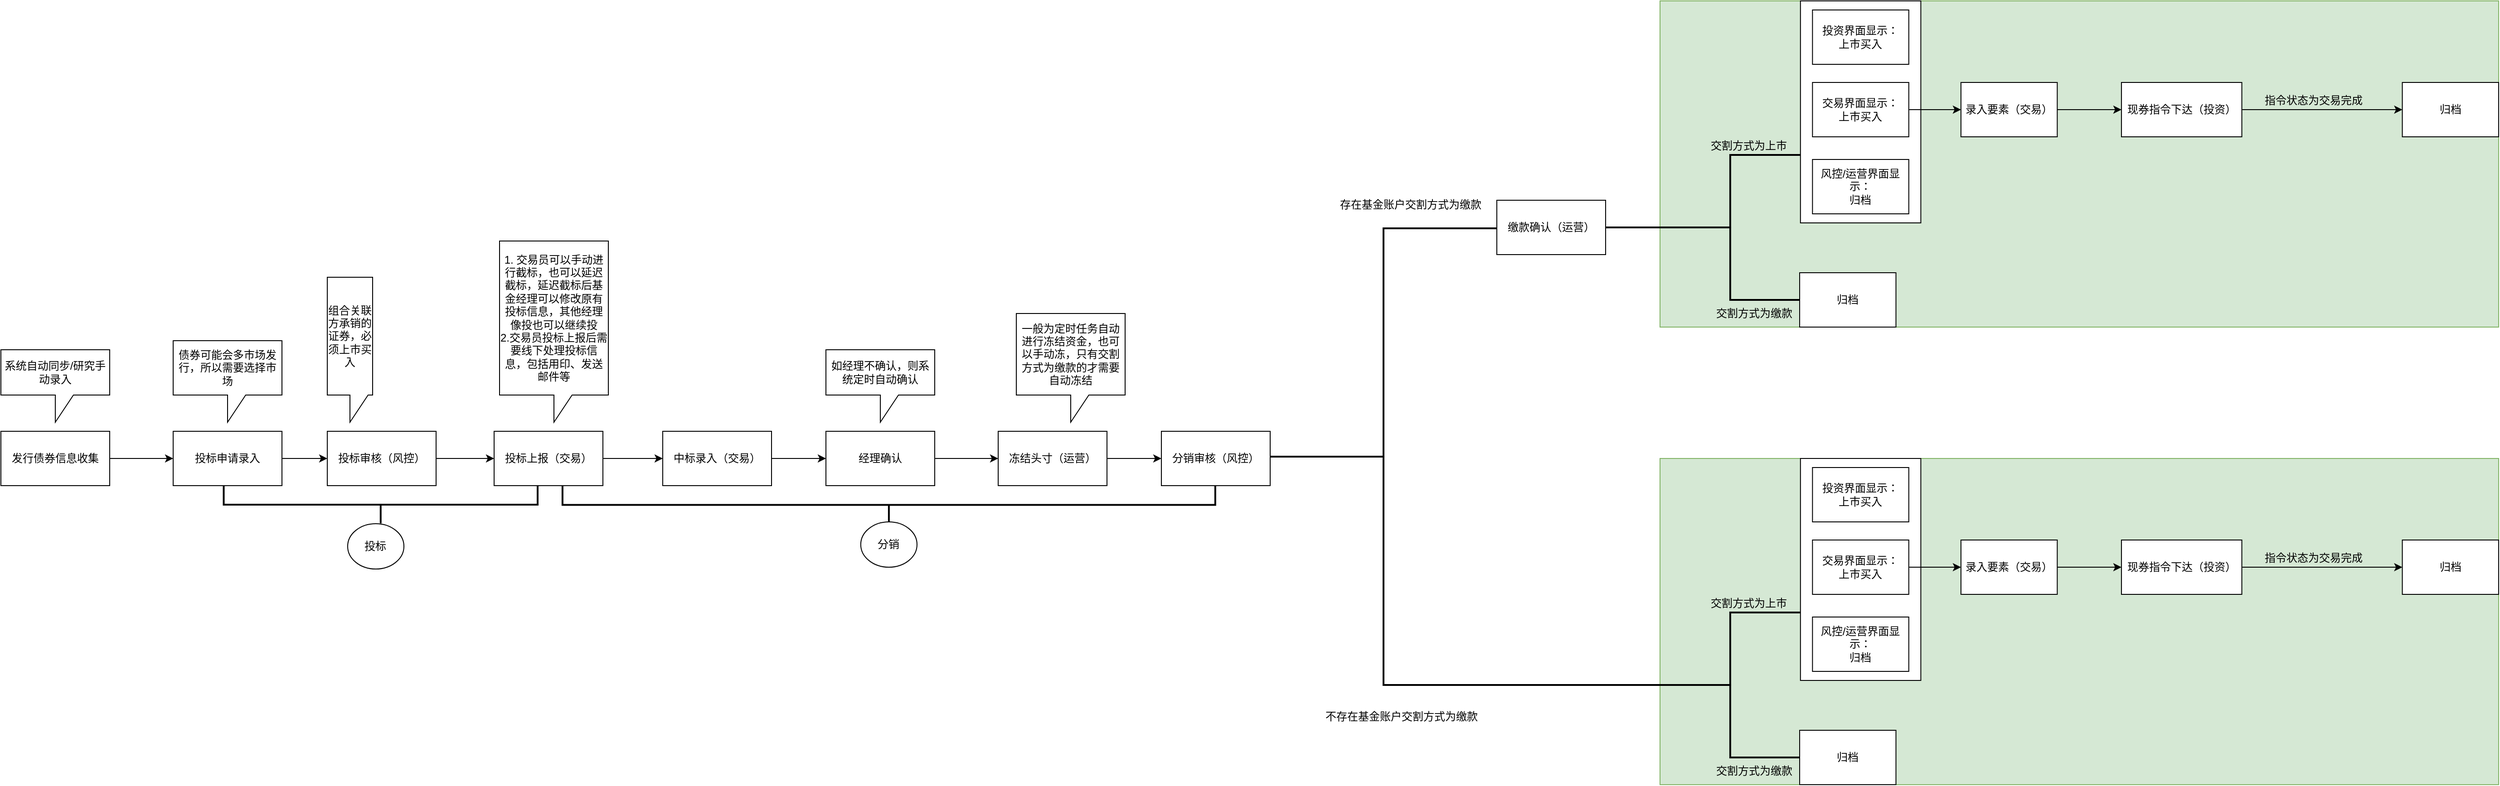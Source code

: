 <mxfile version="21.6.5" type="github">
  <diagram name="Page-1" id="9l_n-vJ5dFMjZLFDEs7Z">
    <mxGraphModel dx="3267" dy="2418" grid="1" gridSize="10" guides="1" tooltips="1" connect="1" arrows="1" fold="1" page="1" pageScale="1" pageWidth="827" pageHeight="1169" math="0" shadow="0">
      <root>
        <mxCell id="0" />
        <mxCell id="1" parent="0" />
        <mxCell id="hEPiWNOAB4XM48eltgoP-20" style="edgeStyle=orthogonalEdgeStyle;rounded=0;orthogonalLoop=1;jettySize=auto;html=1;entryX=0;entryY=0.5;entryDx=0;entryDy=0;" parent="1" source="hEPiWNOAB4XM48eltgoP-1" target="hEPiWNOAB4XM48eltgoP-2" edge="1">
          <mxGeometry relative="1" as="geometry" />
        </mxCell>
        <mxCell id="hEPiWNOAB4XM48eltgoP-1" value="投标申请录入" style="rounded=0;whiteSpace=wrap;html=1;" parent="1" vertex="1">
          <mxGeometry x="60" y="350" width="120" height="60" as="geometry" />
        </mxCell>
        <mxCell id="hEPiWNOAB4XM48eltgoP-21" style="edgeStyle=orthogonalEdgeStyle;rounded=0;orthogonalLoop=1;jettySize=auto;html=1;entryX=0;entryY=0.5;entryDx=0;entryDy=0;" parent="1" source="hEPiWNOAB4XM48eltgoP-2" target="hEPiWNOAB4XM48eltgoP-5" edge="1">
          <mxGeometry relative="1" as="geometry" />
        </mxCell>
        <mxCell id="hEPiWNOAB4XM48eltgoP-2" value="投标审核（风控）" style="rounded=0;whiteSpace=wrap;html=1;" parent="1" vertex="1">
          <mxGeometry x="230" y="350" width="120" height="60" as="geometry" />
        </mxCell>
        <mxCell id="hEPiWNOAB4XM48eltgoP-23" style="edgeStyle=orthogonalEdgeStyle;rounded=0;orthogonalLoop=1;jettySize=auto;html=1;" parent="1" source="hEPiWNOAB4XM48eltgoP-5" target="hEPiWNOAB4XM48eltgoP-6" edge="1">
          <mxGeometry relative="1" as="geometry" />
        </mxCell>
        <mxCell id="hEPiWNOAB4XM48eltgoP-5" value="投标上报（交易）" style="rounded=0;whiteSpace=wrap;html=1;" parent="1" vertex="1">
          <mxGeometry x="414" y="350" width="120" height="60" as="geometry" />
        </mxCell>
        <mxCell id="hEPiWNOAB4XM48eltgoP-24" style="edgeStyle=orthogonalEdgeStyle;rounded=0;orthogonalLoop=1;jettySize=auto;html=1;entryX=0;entryY=0.5;entryDx=0;entryDy=0;" parent="1" source="hEPiWNOAB4XM48eltgoP-6" target="hEPiWNOAB4XM48eltgoP-7" edge="1">
          <mxGeometry relative="1" as="geometry" />
        </mxCell>
        <mxCell id="hEPiWNOAB4XM48eltgoP-6" value="中标录入（交易）" style="rounded=0;whiteSpace=wrap;html=1;" parent="1" vertex="1">
          <mxGeometry x="600" y="350" width="120" height="60" as="geometry" />
        </mxCell>
        <mxCell id="hEPiWNOAB4XM48eltgoP-25" style="edgeStyle=orthogonalEdgeStyle;rounded=0;orthogonalLoop=1;jettySize=auto;html=1;entryX=0;entryY=0.5;entryDx=0;entryDy=0;" parent="1" source="hEPiWNOAB4XM48eltgoP-7" target="hEPiWNOAB4XM48eltgoP-8" edge="1">
          <mxGeometry relative="1" as="geometry" />
        </mxCell>
        <mxCell id="hEPiWNOAB4XM48eltgoP-7" value="经理确认" style="rounded=0;whiteSpace=wrap;html=1;" parent="1" vertex="1">
          <mxGeometry x="780" y="350" width="120" height="60" as="geometry" />
        </mxCell>
        <mxCell id="hEPiWNOAB4XM48eltgoP-26" style="edgeStyle=orthogonalEdgeStyle;rounded=0;orthogonalLoop=1;jettySize=auto;html=1;entryX=0;entryY=0.5;entryDx=0;entryDy=0;" parent="1" source="hEPiWNOAB4XM48eltgoP-8" target="hEPiWNOAB4XM48eltgoP-9" edge="1">
          <mxGeometry relative="1" as="geometry" />
        </mxCell>
        <mxCell id="hEPiWNOAB4XM48eltgoP-8" value="冻结头寸（运营）" style="rounded=0;whiteSpace=wrap;html=1;" parent="1" vertex="1">
          <mxGeometry x="970" y="350" width="120" height="60" as="geometry" />
        </mxCell>
        <mxCell id="hEPiWNOAB4XM48eltgoP-9" value="分销审核（风控）" style="rounded=0;whiteSpace=wrap;html=1;" parent="1" vertex="1">
          <mxGeometry x="1150" y="350" width="120" height="60" as="geometry" />
        </mxCell>
        <mxCell id="hEPiWNOAB4XM48eltgoP-17" value="" style="group" parent="1" vertex="1" connectable="0">
          <mxGeometry x="109" y="406" width="331" height="212.5" as="geometry" />
        </mxCell>
        <mxCell id="hEPiWNOAB4XM48eltgoP-14" value="" style="strokeWidth=2;html=1;shape=mxgraph.flowchart.annotation_2;align=left;labelPosition=right;pointerEvents=1;rotation=-90;" parent="hEPiWNOAB4XM48eltgoP-17" vertex="1">
          <mxGeometry x="159.19" y="-148.12" width="41.38" height="346.25" as="geometry" />
        </mxCell>
        <mxCell id="hEPiWNOAB4XM48eltgoP-16" value="投标" style="ellipse;whiteSpace=wrap;html=1;" parent="hEPiWNOAB4XM48eltgoP-17" vertex="1">
          <mxGeometry x="143.469" y="46" width="62.062" height="50" as="geometry" />
        </mxCell>
        <mxCell id="hEPiWNOAB4XM48eltgoP-18" value="" style="strokeWidth=2;html=1;shape=mxgraph.flowchart.annotation_2;align=left;labelPosition=right;pointerEvents=1;rotation=-90;" parent="1" vertex="1">
          <mxGeometry x="828.75" y="71.25" width="41.38" height="720" as="geometry" />
        </mxCell>
        <mxCell id="hEPiWNOAB4XM48eltgoP-19" value="分销" style="ellipse;whiteSpace=wrap;html=1;" parent="1" vertex="1">
          <mxGeometry x="818.409" y="450" width="62.062" height="50" as="geometry" />
        </mxCell>
        <mxCell id="M6cpoT_YFVFPnxx10Tcq-2" style="edgeStyle=orthogonalEdgeStyle;rounded=0;orthogonalLoop=1;jettySize=auto;html=1;" edge="1" parent="1" source="M6cpoT_YFVFPnxx10Tcq-1" target="hEPiWNOAB4XM48eltgoP-1">
          <mxGeometry relative="1" as="geometry" />
        </mxCell>
        <mxCell id="M6cpoT_YFVFPnxx10Tcq-1" value="发行债券信息收集&lt;br&gt;" style="rounded=0;whiteSpace=wrap;html=1;" vertex="1" parent="1">
          <mxGeometry x="-130" y="350" width="120" height="60" as="geometry" />
        </mxCell>
        <mxCell id="M6cpoT_YFVFPnxx10Tcq-3" value="如经理不确认，则系统定时自动确认" style="shape=callout;whiteSpace=wrap;html=1;perimeter=calloutPerimeter;" vertex="1" parent="1">
          <mxGeometry x="780" y="260" width="120" height="80" as="geometry" />
        </mxCell>
        <mxCell id="M6cpoT_YFVFPnxx10Tcq-4" value="系统自动同步/研究手动录入" style="shape=callout;whiteSpace=wrap;html=1;perimeter=calloutPerimeter;" vertex="1" parent="1">
          <mxGeometry x="-130" y="260" width="120" height="80" as="geometry" />
        </mxCell>
        <mxCell id="M6cpoT_YFVFPnxx10Tcq-5" value="1. 交易员可以手动进行截标，也可以延迟截标，延迟截标后基金经理可以修改原有投标信息，其他经理像投也可以继续投&lt;br&gt;2.交易员投标上报后需要线下处理投标信息，包括用印、发送邮件等" style="shape=callout;whiteSpace=wrap;html=1;perimeter=calloutPerimeter;" vertex="1" parent="1">
          <mxGeometry x="420" y="140" width="120" height="200" as="geometry" />
        </mxCell>
        <mxCell id="M6cpoT_YFVFPnxx10Tcq-6" value="一般为定时任务自动进行冻结资金，也可以手动冻，只有交割方式为缴款的才需要自动冻结" style="shape=callout;whiteSpace=wrap;html=1;perimeter=calloutPerimeter;" vertex="1" parent="1">
          <mxGeometry x="990" y="220" width="120" height="120" as="geometry" />
        </mxCell>
        <mxCell id="M6cpoT_YFVFPnxx10Tcq-7" value="债券可能会多市场发行，所以需要选择市场" style="shape=callout;whiteSpace=wrap;html=1;perimeter=calloutPerimeter;" vertex="1" parent="1">
          <mxGeometry x="60" y="250" width="120" height="90" as="geometry" />
        </mxCell>
        <mxCell id="M6cpoT_YFVFPnxx10Tcq-8" value="组合关联方承销的证券，必须上市买入" style="shape=callout;whiteSpace=wrap;html=1;perimeter=calloutPerimeter;" vertex="1" parent="1">
          <mxGeometry x="230" y="180" width="50" height="160" as="geometry" />
        </mxCell>
        <mxCell id="M6cpoT_YFVFPnxx10Tcq-64" value="" style="group" vertex="1" connectable="0" parent="1">
          <mxGeometry x="1270" y="-125" width="1355" height="865" as="geometry" />
        </mxCell>
        <mxCell id="M6cpoT_YFVFPnxx10Tcq-24" value="缴款确认（运营）" style="rounded=0;whiteSpace=wrap;html=1;" vertex="1" parent="M6cpoT_YFVFPnxx10Tcq-64">
          <mxGeometry x="250" y="220" width="120" height="60" as="geometry" />
        </mxCell>
        <mxCell id="M6cpoT_YFVFPnxx10Tcq-25" value="" style="strokeWidth=2;html=1;shape=mxgraph.flowchart.annotation_2;align=left;labelPosition=right;pointerEvents=1;" vertex="1" parent="M6cpoT_YFVFPnxx10Tcq-64">
          <mxGeometry y="251" width="250" height="504" as="geometry" />
        </mxCell>
        <mxCell id="M6cpoT_YFVFPnxx10Tcq-26" value="存在基金账户交割方式为缴款" style="text;html=1;strokeColor=none;fillColor=none;align=center;verticalAlign=middle;whiteSpace=wrap;rounded=0;" vertex="1" parent="M6cpoT_YFVFPnxx10Tcq-64">
          <mxGeometry x="40" y="210" width="230" height="30" as="geometry" />
        </mxCell>
        <mxCell id="M6cpoT_YFVFPnxx10Tcq-44" value="" style="group;fillColor=#d5e8d4;strokeColor=#82b366;fillStyle=auto;" vertex="1" connectable="0" parent="M6cpoT_YFVFPnxx10Tcq-64">
          <mxGeometry x="430" width="925" height="360" as="geometry" />
        </mxCell>
        <mxCell id="M6cpoT_YFVFPnxx10Tcq-9" value="" style="strokeWidth=2;html=1;shape=mxgraph.flowchart.annotation_2;align=left;labelPosition=right;pointerEvents=1;" vertex="1" parent="M6cpoT_YFVFPnxx10Tcq-44">
          <mxGeometry y="170" width="154.9" height="160" as="geometry" />
        </mxCell>
        <mxCell id="M6cpoT_YFVFPnxx10Tcq-11" value="归档" style="rounded=0;whiteSpace=wrap;html=1;" vertex="1" parent="M6cpoT_YFVFPnxx10Tcq-44">
          <mxGeometry x="154.019" y="300" width="106.22" height="60" as="geometry" />
        </mxCell>
        <mxCell id="M6cpoT_YFVFPnxx10Tcq-12" value="交割方式为上市" style="text;html=1;strokeColor=none;fillColor=none;align=center;verticalAlign=middle;whiteSpace=wrap;rounded=0;" vertex="1" parent="M6cpoT_YFVFPnxx10Tcq-44">
          <mxGeometry x="40.493" y="145" width="115.687" height="30" as="geometry" />
        </mxCell>
        <mxCell id="M6cpoT_YFVFPnxx10Tcq-13" value="交割方式为缴款" style="text;html=1;strokeColor=none;fillColor=none;align=center;verticalAlign=middle;whiteSpace=wrap;rounded=0;" vertex="1" parent="M6cpoT_YFVFPnxx10Tcq-44">
          <mxGeometry x="40.49" y="330" width="127.688" height="30" as="geometry" />
        </mxCell>
        <mxCell id="M6cpoT_YFVFPnxx10Tcq-14" value="" style="rounded=0;whiteSpace=wrap;html=1;" vertex="1" parent="M6cpoT_YFVFPnxx10Tcq-44">
          <mxGeometry x="154.904" width="132.775" height="245" as="geometry" />
        </mxCell>
        <mxCell id="M6cpoT_YFVFPnxx10Tcq-10" value="投资界面显示：&lt;br&gt;上市买入" style="rounded=0;whiteSpace=wrap;html=1;" vertex="1" parent="M6cpoT_YFVFPnxx10Tcq-44">
          <mxGeometry x="168.182" y="10" width="106.22" height="60" as="geometry" />
        </mxCell>
        <mxCell id="M6cpoT_YFVFPnxx10Tcq-15" value="风控/运营界面显示：&lt;br&gt;归档" style="rounded=0;whiteSpace=wrap;html=1;" vertex="1" parent="M6cpoT_YFVFPnxx10Tcq-44">
          <mxGeometry x="168.182" y="175" width="106.22" height="60" as="geometry" />
        </mxCell>
        <mxCell id="M6cpoT_YFVFPnxx10Tcq-16" value="交易界面显示：&lt;br&gt;上市买入" style="rounded=0;whiteSpace=wrap;html=1;" vertex="1" parent="M6cpoT_YFVFPnxx10Tcq-44">
          <mxGeometry x="168.182" y="90" width="106.22" height="60" as="geometry" />
        </mxCell>
        <mxCell id="M6cpoT_YFVFPnxx10Tcq-17" value="录入要素（交易）" style="rounded=0;whiteSpace=wrap;html=1;" vertex="1" parent="M6cpoT_YFVFPnxx10Tcq-44">
          <mxGeometry x="331.938" y="90" width="106.22" height="60" as="geometry" />
        </mxCell>
        <mxCell id="M6cpoT_YFVFPnxx10Tcq-18" style="edgeStyle=orthogonalEdgeStyle;rounded=0;orthogonalLoop=1;jettySize=auto;html=1;entryX=0;entryY=0.5;entryDx=0;entryDy=0;" edge="1" parent="M6cpoT_YFVFPnxx10Tcq-44" source="M6cpoT_YFVFPnxx10Tcq-16" target="M6cpoT_YFVFPnxx10Tcq-17">
          <mxGeometry relative="1" as="geometry" />
        </mxCell>
        <mxCell id="M6cpoT_YFVFPnxx10Tcq-19" value="归档" style="rounded=0;whiteSpace=wrap;html=1;" vertex="1" parent="M6cpoT_YFVFPnxx10Tcq-44">
          <mxGeometry x="818.78" y="90" width="106.22" height="60" as="geometry" />
        </mxCell>
        <mxCell id="M6cpoT_YFVFPnxx10Tcq-22" style="edgeStyle=orthogonalEdgeStyle;rounded=0;orthogonalLoop=1;jettySize=auto;html=1;entryX=0;entryY=0.5;entryDx=0;entryDy=0;" edge="1" parent="M6cpoT_YFVFPnxx10Tcq-44" source="M6cpoT_YFVFPnxx10Tcq-20" target="M6cpoT_YFVFPnxx10Tcq-19">
          <mxGeometry relative="1" as="geometry" />
        </mxCell>
        <mxCell id="M6cpoT_YFVFPnxx10Tcq-20" value="现券指令下达（投资）" style="rounded=0;whiteSpace=wrap;html=1;" vertex="1" parent="M6cpoT_YFVFPnxx10Tcq-44">
          <mxGeometry x="508.971" y="90" width="132.775" height="60" as="geometry" />
        </mxCell>
        <mxCell id="M6cpoT_YFVFPnxx10Tcq-21" style="edgeStyle=orthogonalEdgeStyle;rounded=0;orthogonalLoop=1;jettySize=auto;html=1;entryX=0;entryY=0.5;entryDx=0;entryDy=0;" edge="1" parent="M6cpoT_YFVFPnxx10Tcq-44" source="M6cpoT_YFVFPnxx10Tcq-17" target="M6cpoT_YFVFPnxx10Tcq-20">
          <mxGeometry relative="1" as="geometry" />
        </mxCell>
        <mxCell id="M6cpoT_YFVFPnxx10Tcq-23" value="指令状态为交易完成" style="text;html=1;strokeColor=none;fillColor=none;align=center;verticalAlign=middle;whiteSpace=wrap;rounded=0;" vertex="1" parent="M6cpoT_YFVFPnxx10Tcq-44">
          <mxGeometry x="659.45" y="95" width="123.923" height="30" as="geometry" />
        </mxCell>
        <mxCell id="M6cpoT_YFVFPnxx10Tcq-46" value="" style="group;fillColor=#d5e8d4;strokeColor=#82b366;fillStyle=auto;" vertex="1" connectable="0" parent="M6cpoT_YFVFPnxx10Tcq-64">
          <mxGeometry x="430" y="505" width="925" height="360" as="geometry" />
        </mxCell>
        <mxCell id="M6cpoT_YFVFPnxx10Tcq-47" value="" style="strokeWidth=2;html=1;shape=mxgraph.flowchart.annotation_2;align=left;labelPosition=right;pointerEvents=1;" vertex="1" parent="M6cpoT_YFVFPnxx10Tcq-46">
          <mxGeometry y="170" width="154.9" height="160" as="geometry" />
        </mxCell>
        <mxCell id="M6cpoT_YFVFPnxx10Tcq-48" value="归档" style="rounded=0;whiteSpace=wrap;html=1;" vertex="1" parent="M6cpoT_YFVFPnxx10Tcq-46">
          <mxGeometry x="154.019" y="300" width="106.22" height="60" as="geometry" />
        </mxCell>
        <mxCell id="M6cpoT_YFVFPnxx10Tcq-49" value="交割方式为上市" style="text;html=1;strokeColor=none;fillColor=none;align=center;verticalAlign=middle;whiteSpace=wrap;rounded=0;" vertex="1" parent="M6cpoT_YFVFPnxx10Tcq-46">
          <mxGeometry x="40.493" y="145" width="115.687" height="30" as="geometry" />
        </mxCell>
        <mxCell id="M6cpoT_YFVFPnxx10Tcq-50" value="交割方式为缴款" style="text;html=1;strokeColor=none;fillColor=none;align=center;verticalAlign=middle;whiteSpace=wrap;rounded=0;" vertex="1" parent="M6cpoT_YFVFPnxx10Tcq-46">
          <mxGeometry x="40.49" y="330" width="127.688" height="30" as="geometry" />
        </mxCell>
        <mxCell id="M6cpoT_YFVFPnxx10Tcq-51" value="" style="rounded=0;whiteSpace=wrap;html=1;" vertex="1" parent="M6cpoT_YFVFPnxx10Tcq-46">
          <mxGeometry x="154.904" width="132.775" height="245" as="geometry" />
        </mxCell>
        <mxCell id="M6cpoT_YFVFPnxx10Tcq-52" value="投资界面显示：&lt;br&gt;上市买入" style="rounded=0;whiteSpace=wrap;html=1;" vertex="1" parent="M6cpoT_YFVFPnxx10Tcq-46">
          <mxGeometry x="168.182" y="10" width="106.22" height="60" as="geometry" />
        </mxCell>
        <mxCell id="M6cpoT_YFVFPnxx10Tcq-53" value="风控/运营界面显示：&lt;br&gt;归档" style="rounded=0;whiteSpace=wrap;html=1;" vertex="1" parent="M6cpoT_YFVFPnxx10Tcq-46">
          <mxGeometry x="168.182" y="175" width="106.22" height="60" as="geometry" />
        </mxCell>
        <mxCell id="M6cpoT_YFVFPnxx10Tcq-54" value="交易界面显示：&lt;br&gt;上市买入" style="rounded=0;whiteSpace=wrap;html=1;" vertex="1" parent="M6cpoT_YFVFPnxx10Tcq-46">
          <mxGeometry x="168.182" y="90" width="106.22" height="60" as="geometry" />
        </mxCell>
        <mxCell id="M6cpoT_YFVFPnxx10Tcq-55" value="录入要素（交易）" style="rounded=0;whiteSpace=wrap;html=1;" vertex="1" parent="M6cpoT_YFVFPnxx10Tcq-46">
          <mxGeometry x="331.938" y="90" width="106.22" height="60" as="geometry" />
        </mxCell>
        <mxCell id="M6cpoT_YFVFPnxx10Tcq-56" style="edgeStyle=orthogonalEdgeStyle;rounded=0;orthogonalLoop=1;jettySize=auto;html=1;entryX=0;entryY=0.5;entryDx=0;entryDy=0;" edge="1" parent="M6cpoT_YFVFPnxx10Tcq-46" source="M6cpoT_YFVFPnxx10Tcq-54" target="M6cpoT_YFVFPnxx10Tcq-55">
          <mxGeometry relative="1" as="geometry" />
        </mxCell>
        <mxCell id="M6cpoT_YFVFPnxx10Tcq-57" value="归档" style="rounded=0;whiteSpace=wrap;html=1;" vertex="1" parent="M6cpoT_YFVFPnxx10Tcq-46">
          <mxGeometry x="818.78" y="90" width="106.22" height="60" as="geometry" />
        </mxCell>
        <mxCell id="M6cpoT_YFVFPnxx10Tcq-58" style="edgeStyle=orthogonalEdgeStyle;rounded=0;orthogonalLoop=1;jettySize=auto;html=1;entryX=0;entryY=0.5;entryDx=0;entryDy=0;" edge="1" parent="M6cpoT_YFVFPnxx10Tcq-46" source="M6cpoT_YFVFPnxx10Tcq-59" target="M6cpoT_YFVFPnxx10Tcq-57">
          <mxGeometry relative="1" as="geometry" />
        </mxCell>
        <mxCell id="M6cpoT_YFVFPnxx10Tcq-59" value="现券指令下达（投资）" style="rounded=0;whiteSpace=wrap;html=1;" vertex="1" parent="M6cpoT_YFVFPnxx10Tcq-46">
          <mxGeometry x="508.971" y="90" width="132.775" height="60" as="geometry" />
        </mxCell>
        <mxCell id="M6cpoT_YFVFPnxx10Tcq-60" style="edgeStyle=orthogonalEdgeStyle;rounded=0;orthogonalLoop=1;jettySize=auto;html=1;entryX=0;entryY=0.5;entryDx=0;entryDy=0;" edge="1" parent="M6cpoT_YFVFPnxx10Tcq-46" source="M6cpoT_YFVFPnxx10Tcq-55" target="M6cpoT_YFVFPnxx10Tcq-59">
          <mxGeometry relative="1" as="geometry" />
        </mxCell>
        <mxCell id="M6cpoT_YFVFPnxx10Tcq-61" value="指令状态为交易完成" style="text;html=1;strokeColor=none;fillColor=none;align=center;verticalAlign=middle;whiteSpace=wrap;rounded=0;" vertex="1" parent="M6cpoT_YFVFPnxx10Tcq-46">
          <mxGeometry x="659.45" y="95" width="123.923" height="30" as="geometry" />
        </mxCell>
        <mxCell id="M6cpoT_YFVFPnxx10Tcq-62" value="" style="endArrow=none;html=1;rounded=0;exitX=1;exitY=0.5;exitDx=0;exitDy=0;entryX=0;entryY=0.5;entryDx=0;entryDy=0;entryPerimeter=0;strokeWidth=2;" edge="1" parent="M6cpoT_YFVFPnxx10Tcq-64" source="M6cpoT_YFVFPnxx10Tcq-24" target="M6cpoT_YFVFPnxx10Tcq-9">
          <mxGeometry width="50" height="50" relative="1" as="geometry">
            <mxPoint x="480" y="385" as="sourcePoint" />
            <mxPoint x="530" y="335" as="targetPoint" />
          </mxGeometry>
        </mxCell>
        <mxCell id="M6cpoT_YFVFPnxx10Tcq-63" value="不存在基金账户交割方式为缴款" style="text;html=1;strokeColor=none;fillColor=none;align=center;verticalAlign=middle;whiteSpace=wrap;rounded=0;" vertex="1" parent="M6cpoT_YFVFPnxx10Tcq-64">
          <mxGeometry x="30" y="775" width="230" height="30" as="geometry" />
        </mxCell>
        <mxCell id="M6cpoT_YFVFPnxx10Tcq-65" value="" style="endArrow=none;html=1;rounded=0;exitX=1;exitY=0.5;exitDx=0;exitDy=0;strokeWidth=2;entryX=0;entryY=0.5;entryDx=0;entryDy=0;entryPerimeter=0;" edge="1" parent="M6cpoT_YFVFPnxx10Tcq-64" target="M6cpoT_YFVFPnxx10Tcq-47">
          <mxGeometry width="50" height="50" relative="1" as="geometry">
            <mxPoint x="250" y="755" as="sourcePoint" />
            <mxPoint x="420" y="755" as="targetPoint" />
          </mxGeometry>
        </mxCell>
      </root>
    </mxGraphModel>
  </diagram>
</mxfile>
